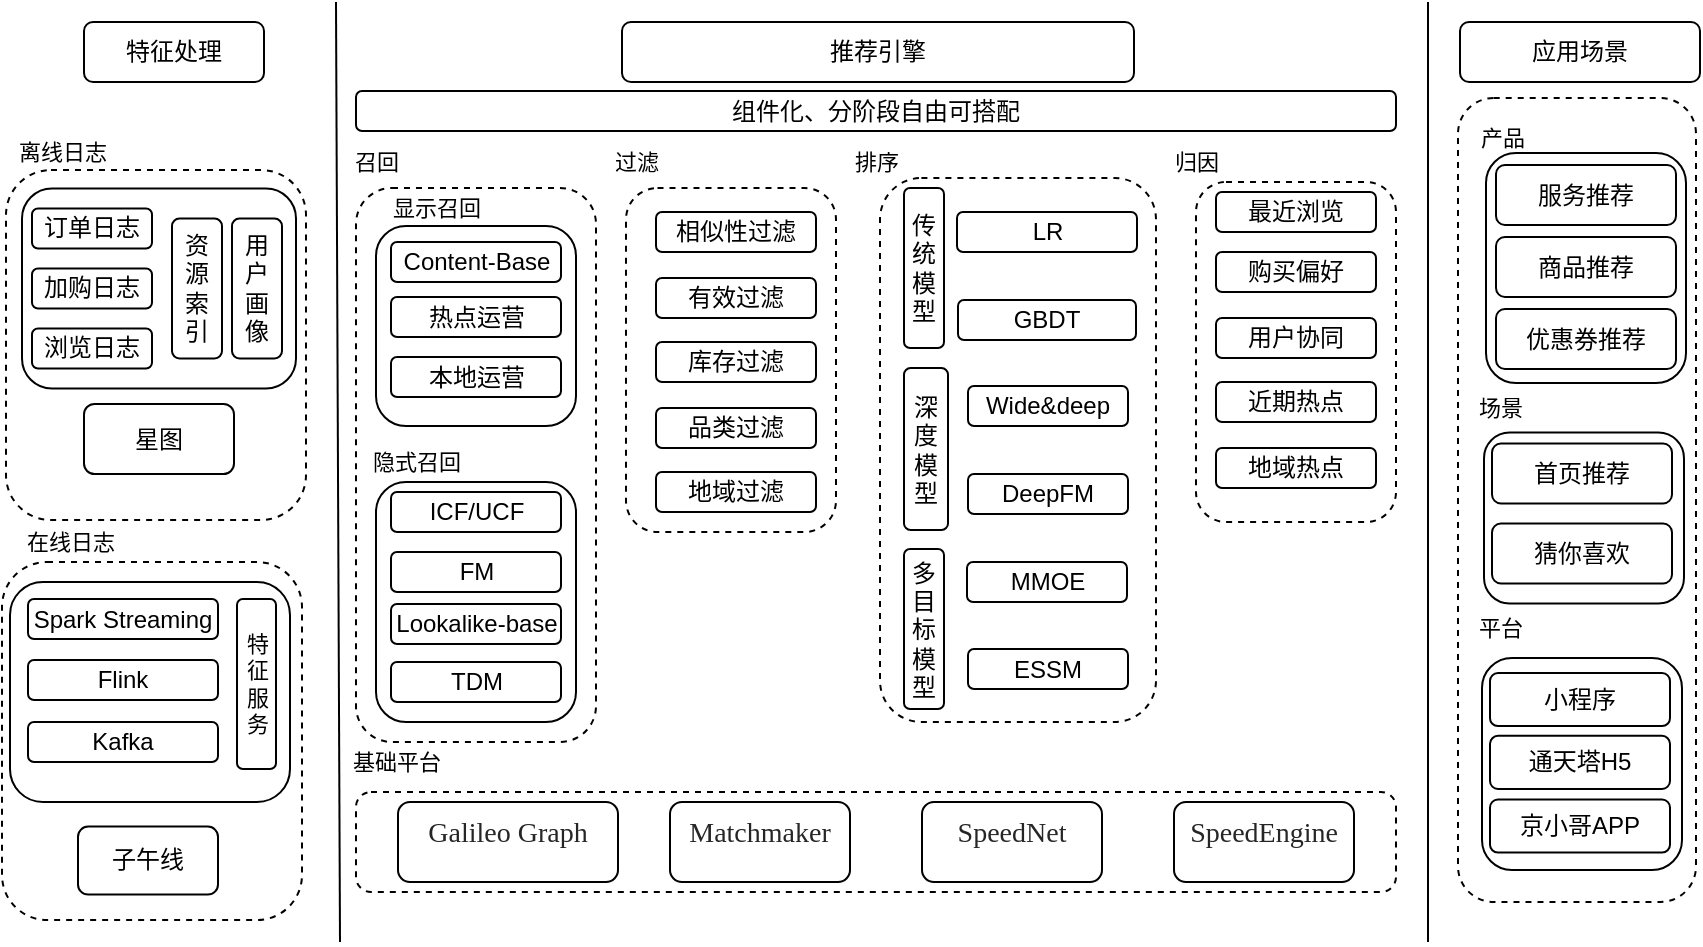 <mxfile version="18.1.3" type="github">
  <diagram id="r7wa6TopY0feW6AkSZAH" name="Page-1">
    <mxGraphModel dx="987" dy="635" grid="1" gridSize="10" guides="1" tooltips="1" connect="1" arrows="1" fold="1" page="1" pageScale="1" pageWidth="827" pageHeight="1169" math="0" shadow="0">
      <root>
        <mxCell id="0" />
        <mxCell id="1" parent="0" />
        <mxCell id="kjMXzJhlTvLxbaJ0WXyb-114" value="" style="rounded=1;whiteSpace=wrap;html=1;dashed=1;fontSize=11;fillColor=none;" vertex="1" parent="1">
          <mxGeometry x="260" y="103" width="120" height="277" as="geometry" />
        </mxCell>
        <mxCell id="kjMXzJhlTvLxbaJ0WXyb-1" value="" style="rounded=1;whiteSpace=wrap;html=1;fillColor=none;" vertex="1" parent="1">
          <mxGeometry x="93" y="103.25" width="137" height="100" as="geometry" />
        </mxCell>
        <mxCell id="kjMXzJhlTvLxbaJ0WXyb-2" value="" style="rounded=1;whiteSpace=wrap;html=1;fillColor=none;" vertex="1" parent="1">
          <mxGeometry x="87" y="300" width="140" height="110" as="geometry" />
        </mxCell>
        <mxCell id="kjMXzJhlTvLxbaJ0WXyb-3" value="" style="endArrow=none;html=1;rounded=0;" edge="1" parent="1">
          <mxGeometry width="50" height="50" relative="1" as="geometry">
            <mxPoint x="252" y="480" as="sourcePoint" />
            <mxPoint x="250" y="10" as="targetPoint" />
          </mxGeometry>
        </mxCell>
        <mxCell id="kjMXzJhlTvLxbaJ0WXyb-7" value="" style="endArrow=none;html=1;rounded=0;" edge="1" parent="1">
          <mxGeometry width="50" height="50" relative="1" as="geometry">
            <mxPoint x="796" y="480" as="sourcePoint" />
            <mxPoint x="796" y="10" as="targetPoint" />
          </mxGeometry>
        </mxCell>
        <mxCell id="kjMXzJhlTvLxbaJ0WXyb-8" value="推荐引擎" style="rounded=1;whiteSpace=wrap;html=1;fillColor=none;" vertex="1" parent="1">
          <mxGeometry x="393" y="20" width="256" height="30" as="geometry" />
        </mxCell>
        <mxCell id="kjMXzJhlTvLxbaJ0WXyb-21" value="特征处理" style="rounded=1;whiteSpace=wrap;html=1;fillColor=none;" vertex="1" parent="1">
          <mxGeometry x="124" y="20" width="90" height="30" as="geometry" />
        </mxCell>
        <mxCell id="kjMXzJhlTvLxbaJ0WXyb-22" value="&lt;h3 style=&quot;box-sizing: border-box; margin: 2px 0px 12px; color: rgba(0, 0, 0, 0.85); font-weight: 400; font-family: &amp;quot;PingFang SC&amp;quot;; font-size: 14px; line-height: 22px; text-align: start;&quot; data-v-6730d91e=&quot;&quot;&gt;Galileo Graph&lt;/h3&gt;" style="rounded=1;whiteSpace=wrap;html=1;fillColor=none;" vertex="1" parent="1">
          <mxGeometry x="281" y="410" width="110" height="40" as="geometry" />
        </mxCell>
        <mxCell id="kjMXzJhlTvLxbaJ0WXyb-23" value="&lt;h3 style=&quot;box-sizing: border-box; margin: 2px 0px 12px; color: rgba(0, 0, 0, 0.85); font-weight: 400; font-family: &amp;quot;PingFang SC&amp;quot;; font-size: 14px; line-height: 22px; text-align: start;&quot; data-v-6730d91e=&quot;&quot;&gt;SpeedNet&lt;/h3&gt;" style="rounded=1;whiteSpace=wrap;html=1;fillColor=none;" vertex="1" parent="1">
          <mxGeometry x="543" y="410" width="90" height="40" as="geometry" />
        </mxCell>
        <mxCell id="kjMXzJhlTvLxbaJ0WXyb-24" value="&lt;h3 style=&quot;box-sizing: border-box; margin: 2px 0px 12px; color: rgba(0, 0, 0, 0.85); font-weight: 400; font-family: &amp;quot;PingFang SC&amp;quot;; font-size: 14px; line-height: 22px; text-align: start;&quot; data-v-6730d91e=&quot;&quot;&gt;Matchmaker&lt;/h3&gt;" style="rounded=1;whiteSpace=wrap;html=1;fillColor=none;" vertex="1" parent="1">
          <mxGeometry x="417" y="410" width="90" height="40" as="geometry" />
        </mxCell>
        <mxCell id="kjMXzJhlTvLxbaJ0WXyb-25" value="&lt;h3 style=&quot;box-sizing: border-box; margin: 2px 0px 12px; color: rgba(0, 0, 0, 0.85); font-weight: 400; font-family: &amp;quot;PingFang SC&amp;quot;; font-size: 14px; line-height: 22px; text-align: start;&quot; data-v-6730d91e=&quot;&quot;&gt;SpeedEngine&lt;/h3&gt;" style="rounded=1;whiteSpace=wrap;html=1;fillColor=none;" vertex="1" parent="1">
          <mxGeometry x="669" y="410" width="90" height="40" as="geometry" />
        </mxCell>
        <mxCell id="kjMXzJhlTvLxbaJ0WXyb-27" value="" style="rounded=1;whiteSpace=wrap;html=1;fillColor=none;dashed=1;" vertex="1" parent="1">
          <mxGeometry x="260" y="405" width="520" height="50" as="geometry" />
        </mxCell>
        <mxCell id="kjMXzJhlTvLxbaJ0WXyb-28" value="&lt;font style=&quot;font-size: 12px;&quot;&gt;应用场景&lt;/font&gt;" style="rounded=1;whiteSpace=wrap;html=1;fontSize=12;fillColor=none;" vertex="1" parent="1">
          <mxGeometry x="812" y="20" width="120" height="30" as="geometry" />
        </mxCell>
        <mxCell id="kjMXzJhlTvLxbaJ0WXyb-30" value="订单日志" style="rounded=1;whiteSpace=wrap;html=1;fillColor=none;" vertex="1" parent="1">
          <mxGeometry x="98" y="113.25" width="60" height="20" as="geometry" />
        </mxCell>
        <mxCell id="kjMXzJhlTvLxbaJ0WXyb-31" value="浏览日志" style="rounded=1;whiteSpace=wrap;html=1;fillColor=none;" vertex="1" parent="1">
          <mxGeometry x="98" y="173.25" width="60" height="20" as="geometry" />
        </mxCell>
        <mxCell id="kjMXzJhlTvLxbaJ0WXyb-33" value="用户画像" style="rounded=1;whiteSpace=wrap;html=1;fillColor=none;" vertex="1" parent="1">
          <mxGeometry x="198" y="118.25" width="25" height="70" as="geometry" />
        </mxCell>
        <mxCell id="kjMXzJhlTvLxbaJ0WXyb-34" value="资源索引" style="rounded=1;whiteSpace=wrap;html=1;fillColor=none;" vertex="1" parent="1">
          <mxGeometry x="168" y="118.25" width="25" height="70" as="geometry" />
        </mxCell>
        <mxCell id="kjMXzJhlTvLxbaJ0WXyb-47" value="相似性过滤" style="rounded=1;whiteSpace=wrap;html=1;fillColor=none;flipH=1;flipV=1;" vertex="1" parent="1">
          <mxGeometry x="410" y="115" width="80" height="20" as="geometry" />
        </mxCell>
        <mxCell id="kjMXzJhlTvLxbaJ0WXyb-48" value="GBDT" style="rounded=1;whiteSpace=wrap;html=1;fillColor=none;" vertex="1" parent="1">
          <mxGeometry x="561" y="159" width="89" height="20" as="geometry" />
        </mxCell>
        <mxCell id="kjMXzJhlTvLxbaJ0WXyb-49" value="库存过滤" style="rounded=1;whiteSpace=wrap;html=1;fillColor=none;flipH=1;flipV=1;" vertex="1" parent="1">
          <mxGeometry x="410" y="180" width="80" height="20" as="geometry" />
        </mxCell>
        <mxCell id="kjMXzJhlTvLxbaJ0WXyb-50" value="品类过滤" style="rounded=1;whiteSpace=wrap;html=1;fillColor=none;flipH=1;flipV=1;" vertex="1" parent="1">
          <mxGeometry x="410" y="213" width="80" height="20" as="geometry" />
        </mxCell>
        <mxCell id="kjMXzJhlTvLxbaJ0WXyb-55" value="地域过滤" style="rounded=1;whiteSpace=wrap;html=1;fillColor=none;flipH=1;flipV=1;" vertex="1" parent="1">
          <mxGeometry x="410" y="245" width="80" height="20" as="geometry" />
        </mxCell>
        <mxCell id="kjMXzJhlTvLxbaJ0WXyb-56" value="传统模型" style="rounded=1;whiteSpace=wrap;html=1;fillColor=none;" vertex="1" parent="1">
          <mxGeometry x="534" y="103" width="20" height="80" as="geometry" />
        </mxCell>
        <mxCell id="kjMXzJhlTvLxbaJ0WXyb-57" value="深度模型" style="rounded=1;whiteSpace=wrap;html=1;fillColor=none;" vertex="1" parent="1">
          <mxGeometry x="534" y="193" width="22" height="81" as="geometry" />
        </mxCell>
        <mxCell id="kjMXzJhlTvLxbaJ0WXyb-58" value="多目标模型" style="rounded=1;whiteSpace=wrap;html=1;fillColor=none;" vertex="1" parent="1">
          <mxGeometry x="534" y="283.5" width="20" height="80" as="geometry" />
        </mxCell>
        <mxCell id="kjMXzJhlTvLxbaJ0WXyb-59" value="LR" style="rounded=1;whiteSpace=wrap;html=1;fillColor=none;" vertex="1" parent="1">
          <mxGeometry x="560.5" y="115" width="90" height="20" as="geometry" />
        </mxCell>
        <mxCell id="kjMXzJhlTvLxbaJ0WXyb-60" value="有效过滤" style="rounded=1;whiteSpace=wrap;html=1;fillColor=none;flipH=1;flipV=1;" vertex="1" parent="1">
          <mxGeometry x="410" y="148" width="80" height="20" as="geometry" />
        </mxCell>
        <mxCell id="kjMXzJhlTvLxbaJ0WXyb-62" value="Wide&amp;amp;deep" style="rounded=1;whiteSpace=wrap;html=1;fillColor=none;" vertex="1" parent="1">
          <mxGeometry x="566" y="202" width="80" height="20" as="geometry" />
        </mxCell>
        <mxCell id="kjMXzJhlTvLxbaJ0WXyb-64" value="DeepFM" style="rounded=1;whiteSpace=wrap;html=1;fillColor=none;" vertex="1" parent="1">
          <mxGeometry x="566" y="246" width="80" height="20" as="geometry" />
        </mxCell>
        <mxCell id="kjMXzJhlTvLxbaJ0WXyb-68" value="ESSM" style="rounded=1;whiteSpace=wrap;html=1;fillColor=none;" vertex="1" parent="1">
          <mxGeometry x="566" y="333.5" width="80" height="20" as="geometry" />
        </mxCell>
        <mxCell id="kjMXzJhlTvLxbaJ0WXyb-69" value="MMOE" style="rounded=1;whiteSpace=wrap;html=1;fillColor=none;" vertex="1" parent="1">
          <mxGeometry x="565.5" y="290" width="80" height="20" as="geometry" />
        </mxCell>
        <mxCell id="kjMXzJhlTvLxbaJ0WXyb-72" value="加购日志" style="rounded=1;whiteSpace=wrap;html=1;fillColor=none;" vertex="1" parent="1">
          <mxGeometry x="98" y="143.25" width="60" height="20" as="geometry" />
        </mxCell>
        <mxCell id="kjMXzJhlTvLxbaJ0WXyb-75" value="特&lt;br&gt;征&lt;br&gt;服&lt;br&gt;务" style="rounded=1;whiteSpace=wrap;html=1;fontSize=11;fillColor=none;" vertex="1" parent="1">
          <mxGeometry x="200.5" y="308.5" width="19.5" height="85" as="geometry" />
        </mxCell>
        <mxCell id="kjMXzJhlTvLxbaJ0WXyb-84" value="最近浏览" style="rounded=1;whiteSpace=wrap;html=1;fillColor=none;" vertex="1" parent="1">
          <mxGeometry x="690" y="105" width="80" height="20" as="geometry" />
        </mxCell>
        <mxCell id="kjMXzJhlTvLxbaJ0WXyb-85" value="用户协同" style="rounded=1;whiteSpace=wrap;html=1;fillColor=none;" vertex="1" parent="1">
          <mxGeometry x="690" y="168" width="80" height="20" as="geometry" />
        </mxCell>
        <mxCell id="kjMXzJhlTvLxbaJ0WXyb-86" value="近期热点" style="rounded=1;whiteSpace=wrap;html=1;fillColor=none;" vertex="1" parent="1">
          <mxGeometry x="690" y="200" width="80" height="20" as="geometry" />
        </mxCell>
        <mxCell id="kjMXzJhlTvLxbaJ0WXyb-87" value="地域热点" style="rounded=1;whiteSpace=wrap;html=1;fillColor=none;" vertex="1" parent="1">
          <mxGeometry x="690" y="233" width="80" height="20" as="geometry" />
        </mxCell>
        <mxCell id="kjMXzJhlTvLxbaJ0WXyb-88" value="购买偏好" style="rounded=1;whiteSpace=wrap;html=1;fillColor=none;" vertex="1" parent="1">
          <mxGeometry x="690" y="135" width="80" height="20" as="geometry" />
        </mxCell>
        <mxCell id="kjMXzJhlTvLxbaJ0WXyb-104" value="离线日志" style="text;html=1;align=center;verticalAlign=middle;resizable=0;points=[];autosize=1;strokeColor=none;fillColor=none;fontSize=11;" vertex="1" parent="1">
          <mxGeometry x="83" y="74.5" width="60" height="20" as="geometry" />
        </mxCell>
        <mxCell id="kjMXzJhlTvLxbaJ0WXyb-105" value="在线日志" style="text;html=1;align=center;verticalAlign=middle;resizable=0;points=[];autosize=1;strokeColor=none;fillColor=none;fontSize=11;" vertex="1" parent="1">
          <mxGeometry x="87" y="270" width="60" height="20" as="geometry" />
        </mxCell>
        <mxCell id="kjMXzJhlTvLxbaJ0WXyb-110" value="&lt;font style=&quot;font-size: 11px;&quot;&gt;显示召回&lt;/font&gt;" style="text;html=1;align=center;verticalAlign=middle;resizable=0;points=[];autosize=1;strokeColor=none;fillColor=none;fontSize=11;" vertex="1" parent="1">
          <mxGeometry x="270" y="103" width="60" height="20" as="geometry" />
        </mxCell>
        <mxCell id="kjMXzJhlTvLxbaJ0WXyb-111" value="隐式召回" style="text;html=1;align=center;verticalAlign=middle;resizable=0;points=[];autosize=1;strokeColor=none;fillColor=none;fontSize=11;" vertex="1" parent="1">
          <mxGeometry x="260" y="230" width="60" height="20" as="geometry" />
        </mxCell>
        <mxCell id="kjMXzJhlTvLxbaJ0WXyb-112" value="" style="group" vertex="1" connectable="0" parent="1">
          <mxGeometry x="270" y="250" width="100" height="120" as="geometry" />
        </mxCell>
        <mxCell id="kjMXzJhlTvLxbaJ0WXyb-51" value="ICF/UCF" style="rounded=1;whiteSpace=wrap;html=1;fillColor=none;" vertex="1" parent="kjMXzJhlTvLxbaJ0WXyb-112">
          <mxGeometry x="7.5" y="5" width="85" height="20" as="geometry" />
        </mxCell>
        <mxCell id="kjMXzJhlTvLxbaJ0WXyb-52" value="FM" style="rounded=1;whiteSpace=wrap;html=1;fillColor=none;" vertex="1" parent="kjMXzJhlTvLxbaJ0WXyb-112">
          <mxGeometry x="7.5" y="35" width="85" height="20" as="geometry" />
        </mxCell>
        <mxCell id="kjMXzJhlTvLxbaJ0WXyb-53" value="Lookalike-base" style="rounded=1;whiteSpace=wrap;html=1;fillColor=none;" vertex="1" parent="kjMXzJhlTvLxbaJ0WXyb-112">
          <mxGeometry x="7.5" y="61" width="85" height="20" as="geometry" />
        </mxCell>
        <mxCell id="kjMXzJhlTvLxbaJ0WXyb-54" value="TDM" style="rounded=1;whiteSpace=wrap;html=1;fillColor=none;" vertex="1" parent="kjMXzJhlTvLxbaJ0WXyb-112">
          <mxGeometry x="7.5" y="90" width="85" height="20" as="geometry" />
        </mxCell>
        <mxCell id="kjMXzJhlTvLxbaJ0WXyb-106" value="" style="rounded=1;whiteSpace=wrap;html=1;fontSize=11;fillColor=none;" vertex="1" parent="kjMXzJhlTvLxbaJ0WXyb-112">
          <mxGeometry width="100" height="120" as="geometry" />
        </mxCell>
        <mxCell id="kjMXzJhlTvLxbaJ0WXyb-115" value="召回" style="text;html=1;align=center;verticalAlign=middle;resizable=0;points=[];autosize=1;strokeColor=none;fillColor=none;fontSize=11;" vertex="1" parent="1">
          <mxGeometry x="250" y="80" width="40" height="20" as="geometry" />
        </mxCell>
        <mxCell id="kjMXzJhlTvLxbaJ0WXyb-116" value="" style="rounded=1;whiteSpace=wrap;html=1;fontSize=11;fillColor=none;dashed=1;" vertex="1" parent="1">
          <mxGeometry x="395" y="103" width="105" height="172" as="geometry" />
        </mxCell>
        <mxCell id="kjMXzJhlTvLxbaJ0WXyb-117" value="过滤" style="text;html=1;align=center;verticalAlign=middle;resizable=0;points=[];autosize=1;strokeColor=none;fillColor=none;fontSize=11;" vertex="1" parent="1">
          <mxGeometry x="380" y="80" width="40" height="20" as="geometry" />
        </mxCell>
        <mxCell id="kjMXzJhlTvLxbaJ0WXyb-119" value="" style="rounded=1;whiteSpace=wrap;html=1;fontSize=11;fillColor=none;dashed=1;" vertex="1" parent="1">
          <mxGeometry x="522" y="98" width="138" height="272" as="geometry" />
        </mxCell>
        <mxCell id="kjMXzJhlTvLxbaJ0WXyb-120" value="排序" style="text;html=1;align=center;verticalAlign=middle;resizable=0;points=[];autosize=1;strokeColor=none;fillColor=none;fontSize=11;" vertex="1" parent="1">
          <mxGeometry x="500" y="80" width="40" height="20" as="geometry" />
        </mxCell>
        <mxCell id="kjMXzJhlTvLxbaJ0WXyb-123" value="归因" style="text;html=1;align=center;verticalAlign=middle;resizable=0;points=[];autosize=1;strokeColor=none;fillColor=none;fontSize=11;" vertex="1" parent="1">
          <mxGeometry x="660" y="80" width="40" height="20" as="geometry" />
        </mxCell>
        <mxCell id="kjMXzJhlTvLxbaJ0WXyb-124" value="" style="rounded=1;whiteSpace=wrap;html=1;dashed=1;fontSize=11;fillColor=none;" vertex="1" parent="1">
          <mxGeometry x="680" y="100" width="100" height="170" as="geometry" />
        </mxCell>
        <mxCell id="kjMXzJhlTvLxbaJ0WXyb-131" value="平台" style="text;html=1;align=center;verticalAlign=middle;resizable=0;points=[];autosize=1;strokeColor=none;fillColor=none;fontSize=11;" vertex="1" parent="1">
          <mxGeometry x="812" y="313" width="40" height="20" as="geometry" />
        </mxCell>
        <mxCell id="kjMXzJhlTvLxbaJ0WXyb-132" value="场景" style="text;html=1;align=center;verticalAlign=middle;resizable=0;points=[];autosize=1;strokeColor=none;fillColor=none;fontSize=11;" vertex="1" parent="1">
          <mxGeometry x="812" y="203" width="40" height="20" as="geometry" />
        </mxCell>
        <mxCell id="kjMXzJhlTvLxbaJ0WXyb-133" value="产品" style="text;html=1;align=center;verticalAlign=middle;resizable=0;points=[];autosize=1;strokeColor=none;fillColor=none;fontSize=11;" vertex="1" parent="1">
          <mxGeometry x="813" y="68" width="40" height="20" as="geometry" />
        </mxCell>
        <mxCell id="kjMXzJhlTvLxbaJ0WXyb-136" value="" style="group" vertex="1" connectable="0" parent="1">
          <mxGeometry x="823" y="85.5" width="108" height="115" as="geometry" />
        </mxCell>
        <mxCell id="kjMXzJhlTvLxbaJ0WXyb-125" value="" style="rounded=1;whiteSpace=wrap;html=1;fontSize=11;fillColor=none;" vertex="1" parent="kjMXzJhlTvLxbaJ0WXyb-136">
          <mxGeometry x="2" width="100" height="115" as="geometry" />
        </mxCell>
        <mxCell id="kjMXzJhlTvLxbaJ0WXyb-135" value="" style="group" vertex="1" connectable="0" parent="kjMXzJhlTvLxbaJ0WXyb-136">
          <mxGeometry x="7" y="6" width="90" height="102" as="geometry" />
        </mxCell>
        <mxCell id="kjMXzJhlTvLxbaJ0WXyb-77" value="优惠券推荐" style="rounded=1;whiteSpace=wrap;html=1;fillColor=none;" vertex="1" parent="kjMXzJhlTvLxbaJ0WXyb-135">
          <mxGeometry y="72" width="90" height="30" as="geometry" />
        </mxCell>
        <mxCell id="kjMXzJhlTvLxbaJ0WXyb-134" value="" style="group" vertex="1" connectable="0" parent="kjMXzJhlTvLxbaJ0WXyb-135">
          <mxGeometry width="90" height="66" as="geometry" />
        </mxCell>
        <mxCell id="kjMXzJhlTvLxbaJ0WXyb-76" value="服务推荐" style="rounded=1;whiteSpace=wrap;html=1;fillColor=none;" vertex="1" parent="kjMXzJhlTvLxbaJ0WXyb-134">
          <mxGeometry width="90" height="30" as="geometry" />
        </mxCell>
        <mxCell id="kjMXzJhlTvLxbaJ0WXyb-80" value="商品推荐" style="rounded=1;whiteSpace=wrap;html=1;fillColor=none;" vertex="1" parent="kjMXzJhlTvLxbaJ0WXyb-134">
          <mxGeometry y="36" width="90" height="30" as="geometry" />
        </mxCell>
        <mxCell id="kjMXzJhlTvLxbaJ0WXyb-82" value="小程序" style="rounded=1;whiteSpace=wrap;html=1;fillColor=none;container=0;" vertex="1" parent="1">
          <mxGeometry x="827" y="345.519" width="90" height="26.538" as="geometry" />
        </mxCell>
        <mxCell id="kjMXzJhlTvLxbaJ0WXyb-127" value="" style="rounded=1;whiteSpace=wrap;html=1;fontSize=11;fillColor=none;container=0;" vertex="1" parent="1">
          <mxGeometry x="823" y="338" width="100" height="106" as="geometry" />
        </mxCell>
        <mxCell id="kjMXzJhlTvLxbaJ0WXyb-129" value="通天塔H5" style="rounded=1;whiteSpace=wrap;html=1;fillColor=none;container=0;" vertex="1" parent="1">
          <mxGeometry x="827" y="376.923" width="90" height="26.538" as="geometry" />
        </mxCell>
        <mxCell id="kjMXzJhlTvLxbaJ0WXyb-130" value="京小哥APP" style="rounded=1;whiteSpace=wrap;html=1;fillColor=none;container=0;" vertex="1" parent="1">
          <mxGeometry x="827" y="408.769" width="90" height="26.538" as="geometry" />
        </mxCell>
        <mxCell id="kjMXzJhlTvLxbaJ0WXyb-81" value="首页推荐" style="rounded=1;whiteSpace=wrap;html=1;fillColor=none;container=0;" vertex="1" parent="1">
          <mxGeometry x="828" y="230.75" width="90" height="30" as="geometry" />
        </mxCell>
        <mxCell id="kjMXzJhlTvLxbaJ0WXyb-83" value="猜你喜欢" style="rounded=1;whiteSpace=wrap;html=1;fillColor=none;container=0;" vertex="1" parent="1">
          <mxGeometry x="828" y="270.75" width="90" height="30" as="geometry" />
        </mxCell>
        <mxCell id="kjMXzJhlTvLxbaJ0WXyb-126" value="" style="rounded=1;whiteSpace=wrap;html=1;fontSize=11;fillColor=none;container=0;" vertex="1" parent="1">
          <mxGeometry x="824" y="225.25" width="100" height="85.5" as="geometry" />
        </mxCell>
        <mxCell id="kjMXzJhlTvLxbaJ0WXyb-139" value="组件化、分阶段自由可搭配" style="rounded=1;whiteSpace=wrap;html=1;fillColor=none;" vertex="1" parent="1">
          <mxGeometry x="260" y="54.5" width="520" height="20" as="geometry" />
        </mxCell>
        <mxCell id="kjMXzJhlTvLxbaJ0WXyb-140" value="基础平台" style="text;html=1;align=center;verticalAlign=middle;resizable=0;points=[];autosize=1;strokeColor=none;fillColor=none;fontSize=11;" vertex="1" parent="1">
          <mxGeometry x="250" y="380" width="60" height="20" as="geometry" />
        </mxCell>
        <mxCell id="kjMXzJhlTvLxbaJ0WXyb-32" value="Content-Base" style="rounded=1;whiteSpace=wrap;html=1;imageWidth=24;fillColor=none;" vertex="1" parent="1">
          <mxGeometry x="277.5" y="130" width="85" height="20" as="geometry" />
        </mxCell>
        <mxCell id="kjMXzJhlTvLxbaJ0WXyb-45" value="热点运营" style="rounded=1;whiteSpace=wrap;html=1;fillColor=none;" vertex="1" parent="1">
          <mxGeometry x="277.5" y="157.5" width="85" height="20" as="geometry" />
        </mxCell>
        <mxCell id="kjMXzJhlTvLxbaJ0WXyb-71" value="本地运营" style="rounded=1;whiteSpace=wrap;html=1;fillColor=none;" vertex="1" parent="1">
          <mxGeometry x="277.5" y="187.5" width="85" height="20" as="geometry" />
        </mxCell>
        <mxCell id="kjMXzJhlTvLxbaJ0WXyb-107" value="" style="rounded=1;whiteSpace=wrap;html=1;fontSize=11;fillColor=none;container=0;" vertex="1" parent="1">
          <mxGeometry x="270" y="122" width="100" height="100" as="geometry" />
        </mxCell>
        <mxCell id="kjMXzJhlTvLxbaJ0WXyb-144" value="星图" style="rounded=1;whiteSpace=wrap;html=1;labelBackgroundColor=none;fontSize=12;strokeColor=default;fillColor=none;gradientColor=none;" vertex="1" parent="1">
          <mxGeometry x="124" y="211" width="75" height="35" as="geometry" />
        </mxCell>
        <mxCell id="kjMXzJhlTvLxbaJ0WXyb-145" value="子午线" style="rounded=1;whiteSpace=wrap;html=1;labelBackgroundColor=none;fontSize=12;strokeColor=default;fillColor=none;gradientColor=none;" vertex="1" parent="1">
          <mxGeometry x="121" y="422.31" width="70" height="34" as="geometry" />
        </mxCell>
        <mxCell id="kjMXzJhlTvLxbaJ0WXyb-146" value="Flink" style="rounded=1;whiteSpace=wrap;html=1;labelBackgroundColor=none;fontSize=12;strokeColor=default;fillColor=none;gradientColor=none;" vertex="1" parent="1">
          <mxGeometry x="96" y="339" width="95" height="20" as="geometry" />
        </mxCell>
        <mxCell id="kjMXzJhlTvLxbaJ0WXyb-148" value="Kafka" style="rounded=1;whiteSpace=wrap;html=1;labelBackgroundColor=none;fontSize=12;strokeColor=default;fillColor=none;gradientColor=none;" vertex="1" parent="1">
          <mxGeometry x="96" y="370" width="95" height="20" as="geometry" />
        </mxCell>
        <mxCell id="kjMXzJhlTvLxbaJ0WXyb-149" value="Spark Streaming" style="rounded=1;whiteSpace=wrap;html=1;labelBackgroundColor=none;fontSize=12;strokeColor=default;fillColor=none;gradientColor=none;" vertex="1" parent="1">
          <mxGeometry x="96" y="308.5" width="95" height="20" as="geometry" />
        </mxCell>
        <mxCell id="kjMXzJhlTvLxbaJ0WXyb-150" value="" style="rounded=1;whiteSpace=wrap;html=1;labelBackgroundColor=none;fontSize=12;strokeColor=default;fillColor=none;gradientColor=none;dashed=1;" vertex="1" parent="1">
          <mxGeometry x="83" y="290" width="150" height="179" as="geometry" />
        </mxCell>
        <mxCell id="kjMXzJhlTvLxbaJ0WXyb-151" value="" style="rounded=1;whiteSpace=wrap;html=1;labelBackgroundColor=none;fontSize=12;strokeColor=default;fillColor=none;gradientColor=none;dashed=1;" vertex="1" parent="1">
          <mxGeometry x="85" y="94" width="150" height="175" as="geometry" />
        </mxCell>
        <mxCell id="kjMXzJhlTvLxbaJ0WXyb-152" value="" style="rounded=1;whiteSpace=wrap;html=1;dashed=1;labelBackgroundColor=none;fontSize=12;strokeColor=default;fillColor=none;gradientColor=none;" vertex="1" parent="1">
          <mxGeometry x="811" y="58" width="119" height="402" as="geometry" />
        </mxCell>
      </root>
    </mxGraphModel>
  </diagram>
</mxfile>
